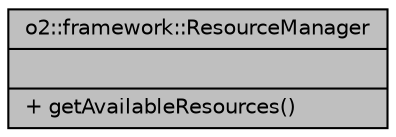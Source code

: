 digraph "o2::framework::ResourceManager"
{
 // INTERACTIVE_SVG=YES
  bgcolor="transparent";
  edge [fontname="Helvetica",fontsize="10",labelfontname="Helvetica",labelfontsize="10"];
  node [fontname="Helvetica",fontsize="10",shape=record];
  Node1 [label="{o2::framework::ResourceManager\n||+ getAvailableResources()\l}",height=0.2,width=0.4,color="black", fillcolor="grey75", style="filled" fontcolor="black"];
}
